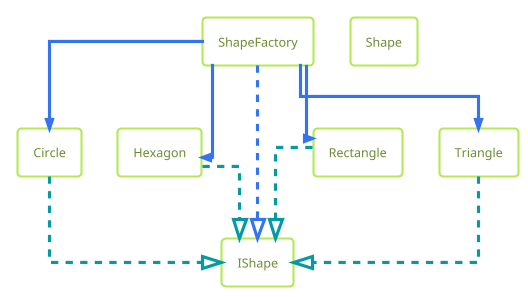 @startuml

!theme hacker
top to bottom direction
skinparam linetype ortho

rectangle Circle
rectangle Hexagon
rectangle IShape
rectangle Rectangle
rectangle Shape
rectangle ShapeFactory
rectangle Triangle

Circle        -[#039ba1,dashed]-^  IShape       
Hexagon       -[#039ba1,dashed]-^  IShape       
Rectangle     -[#039ba1,dashed]-^  IShape           
Triangle      -[#039ba1,dashed]-^  IShape

ShapeFactory -[#3574f0,dashed]-^ IShape
ShapeFactory -[#3574f0,plain]->> Circle
ShapeFactory -[#3574f0,plain]->> Hexagon  
ShapeFactory -[#3574f0,plain]->> Rectangle
ShapeFactory -[#3574f0,plain]->> Triangle
@enduml
